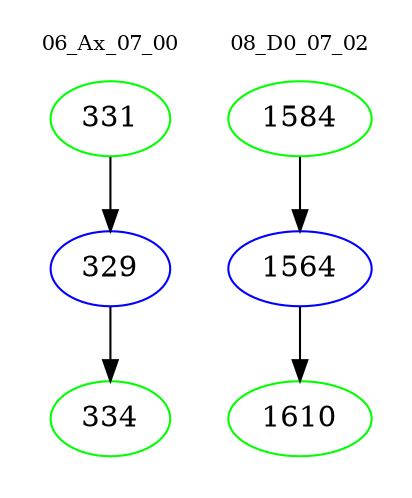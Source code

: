 digraph{
subgraph cluster_0 {
color = white
label = "06_Ax_07_00";
fontsize=10;
T0_331 [label="331", color="green"]
T0_331 -> T0_329 [color="black"]
T0_329 [label="329", color="blue"]
T0_329 -> T0_334 [color="black"]
T0_334 [label="334", color="green"]
}
subgraph cluster_1 {
color = white
label = "08_D0_07_02";
fontsize=10;
T1_1584 [label="1584", color="green"]
T1_1584 -> T1_1564 [color="black"]
T1_1564 [label="1564", color="blue"]
T1_1564 -> T1_1610 [color="black"]
T1_1610 [label="1610", color="green"]
}
}
